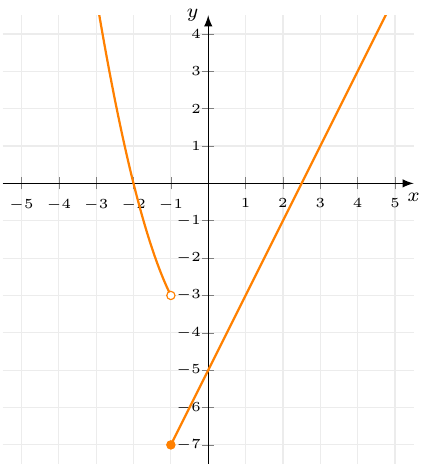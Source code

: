\documentclass[crop]{standalone}
\usepackage[dvipsnames]{xcolor}
\usepackage{tikz}
\usepackage{pgfplots}
\pgfplotsset{compat=1.18}
\begin{document}
  \begin{tikzpicture}
    \begin{axis}[%
      axis x line=center,axis y line=center,
      unit vector ratio={1 1},
      xlabel={$x$},ylabel={$y$},
      xlabel style={below,font=\scriptsize},
      ylabel style={left,font=\scriptsize},
      xmin=-5.5,xmax=5.5,
      xtick={-5,-4,-3,-2,-1,0,1,2,3,4,5},
      xticklabel style={font=\tiny},
      ymin=-7.5,ymax=4.5,
      ytick={-7,-6,-5,-4,-3,-2,-1,0,1,2,3,4},
      yticklabel style={font=\tiny,xshift=0.3em},
      axis line style={-latex},
      grid=major,
      major grid style={gray!15},
      declare function={
        f(\x) = \x^2 - 4;
        g(\x) = 2*\x - 5;
      }
    ]%
      \addplot[mark=none,color=orange,thick,samples=1000,%
        domain=-5:-1,
      ] {f(x)};
      \addplot[mark=none,color=orange,thick,samples=1000,%
        domain=-1:5,
      ] {g(x)};

      \addplot[mark=*,mark size=1.5pt,color=orange] coordinates {(-1,-3)};
      \addplot[mark=*,mark size=1pt,color=white] coordinates {(-1,-3)};
      \addplot[mark=*,mark size=1.5pt,color=orange] coordinates {(-1,-7)};
    \end{axis}
  \end{tikzpicture}%
\end{document}